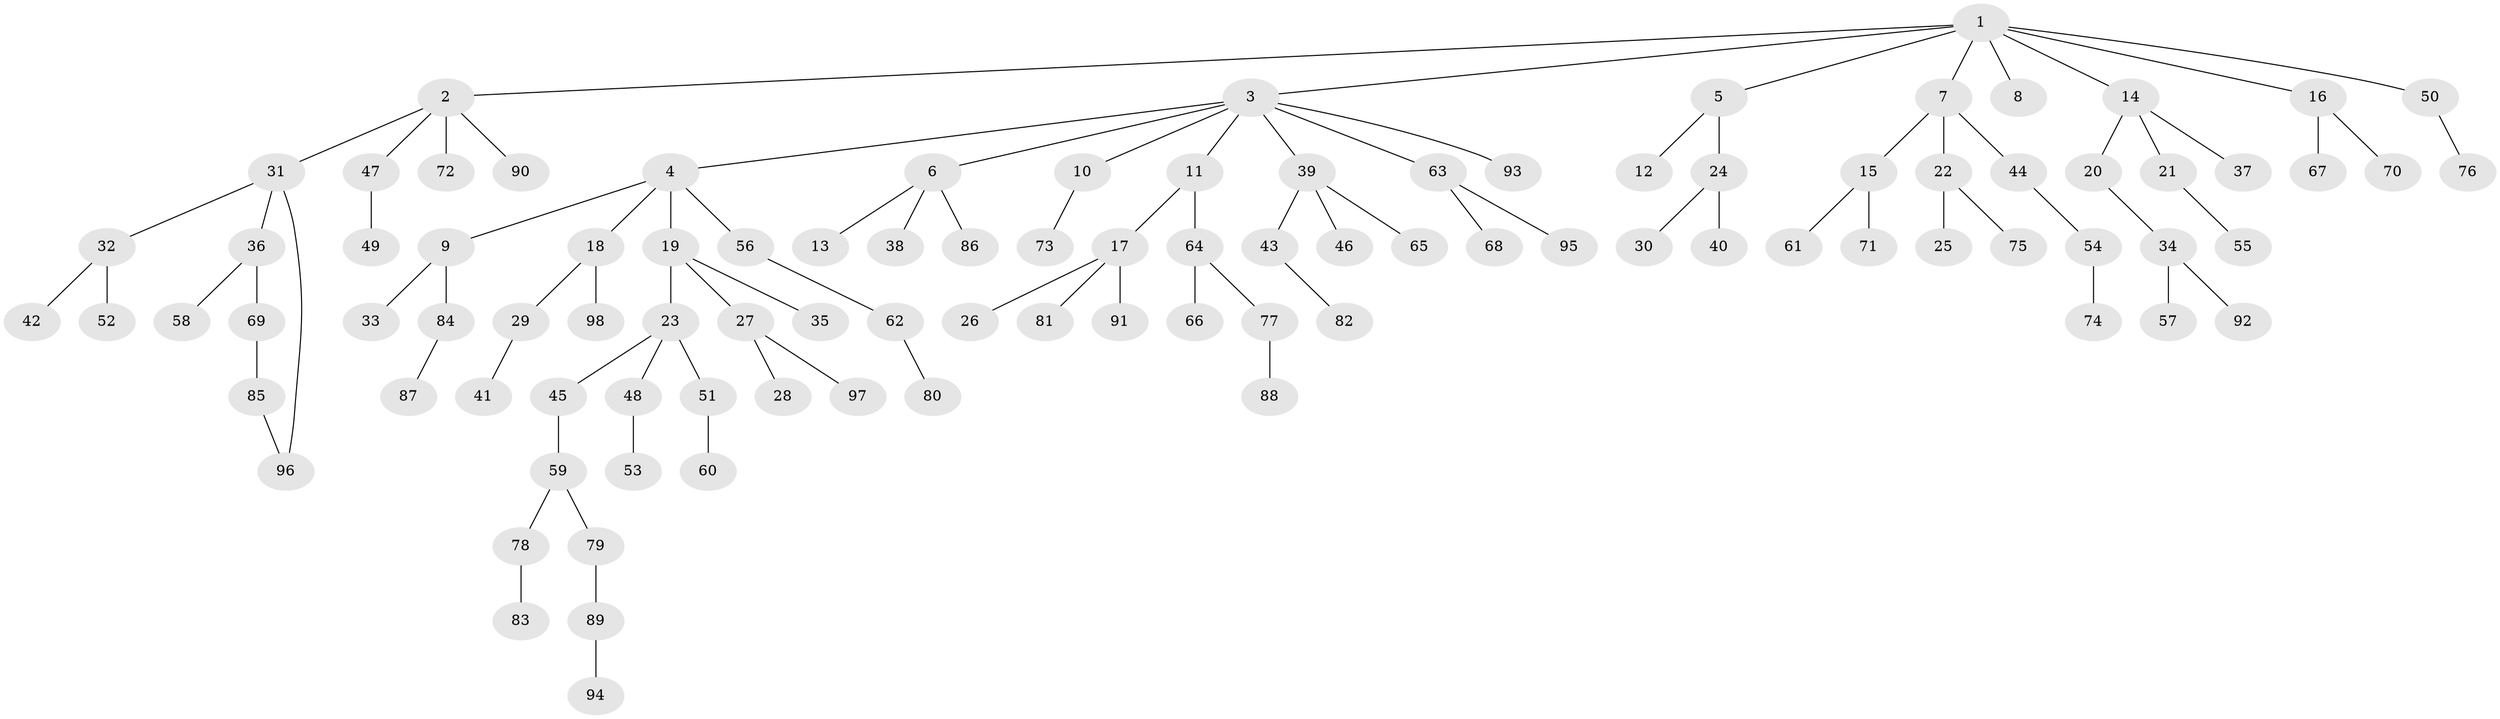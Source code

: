// Generated by graph-tools (version 1.1) at 2025/34/03/09/25 02:34:33]
// undirected, 98 vertices, 98 edges
graph export_dot {
graph [start="1"]
  node [color=gray90,style=filled];
  1;
  2;
  3;
  4;
  5;
  6;
  7;
  8;
  9;
  10;
  11;
  12;
  13;
  14;
  15;
  16;
  17;
  18;
  19;
  20;
  21;
  22;
  23;
  24;
  25;
  26;
  27;
  28;
  29;
  30;
  31;
  32;
  33;
  34;
  35;
  36;
  37;
  38;
  39;
  40;
  41;
  42;
  43;
  44;
  45;
  46;
  47;
  48;
  49;
  50;
  51;
  52;
  53;
  54;
  55;
  56;
  57;
  58;
  59;
  60;
  61;
  62;
  63;
  64;
  65;
  66;
  67;
  68;
  69;
  70;
  71;
  72;
  73;
  74;
  75;
  76;
  77;
  78;
  79;
  80;
  81;
  82;
  83;
  84;
  85;
  86;
  87;
  88;
  89;
  90;
  91;
  92;
  93;
  94;
  95;
  96;
  97;
  98;
  1 -- 2;
  1 -- 3;
  1 -- 5;
  1 -- 7;
  1 -- 8;
  1 -- 14;
  1 -- 16;
  1 -- 50;
  2 -- 31;
  2 -- 47;
  2 -- 72;
  2 -- 90;
  3 -- 4;
  3 -- 6;
  3 -- 10;
  3 -- 11;
  3 -- 39;
  3 -- 63;
  3 -- 93;
  4 -- 9;
  4 -- 18;
  4 -- 19;
  4 -- 56;
  5 -- 12;
  5 -- 24;
  6 -- 13;
  6 -- 38;
  6 -- 86;
  7 -- 15;
  7 -- 22;
  7 -- 44;
  9 -- 33;
  9 -- 84;
  10 -- 73;
  11 -- 17;
  11 -- 64;
  14 -- 20;
  14 -- 21;
  14 -- 37;
  15 -- 61;
  15 -- 71;
  16 -- 67;
  16 -- 70;
  17 -- 26;
  17 -- 81;
  17 -- 91;
  18 -- 29;
  18 -- 98;
  19 -- 23;
  19 -- 27;
  19 -- 35;
  20 -- 34;
  21 -- 55;
  22 -- 25;
  22 -- 75;
  23 -- 45;
  23 -- 48;
  23 -- 51;
  24 -- 30;
  24 -- 40;
  27 -- 28;
  27 -- 97;
  29 -- 41;
  31 -- 32;
  31 -- 36;
  31 -- 96;
  32 -- 42;
  32 -- 52;
  34 -- 57;
  34 -- 92;
  36 -- 58;
  36 -- 69;
  39 -- 43;
  39 -- 46;
  39 -- 65;
  43 -- 82;
  44 -- 54;
  45 -- 59;
  47 -- 49;
  48 -- 53;
  50 -- 76;
  51 -- 60;
  54 -- 74;
  56 -- 62;
  59 -- 78;
  59 -- 79;
  62 -- 80;
  63 -- 68;
  63 -- 95;
  64 -- 66;
  64 -- 77;
  69 -- 85;
  77 -- 88;
  78 -- 83;
  79 -- 89;
  84 -- 87;
  85 -- 96;
  89 -- 94;
}
